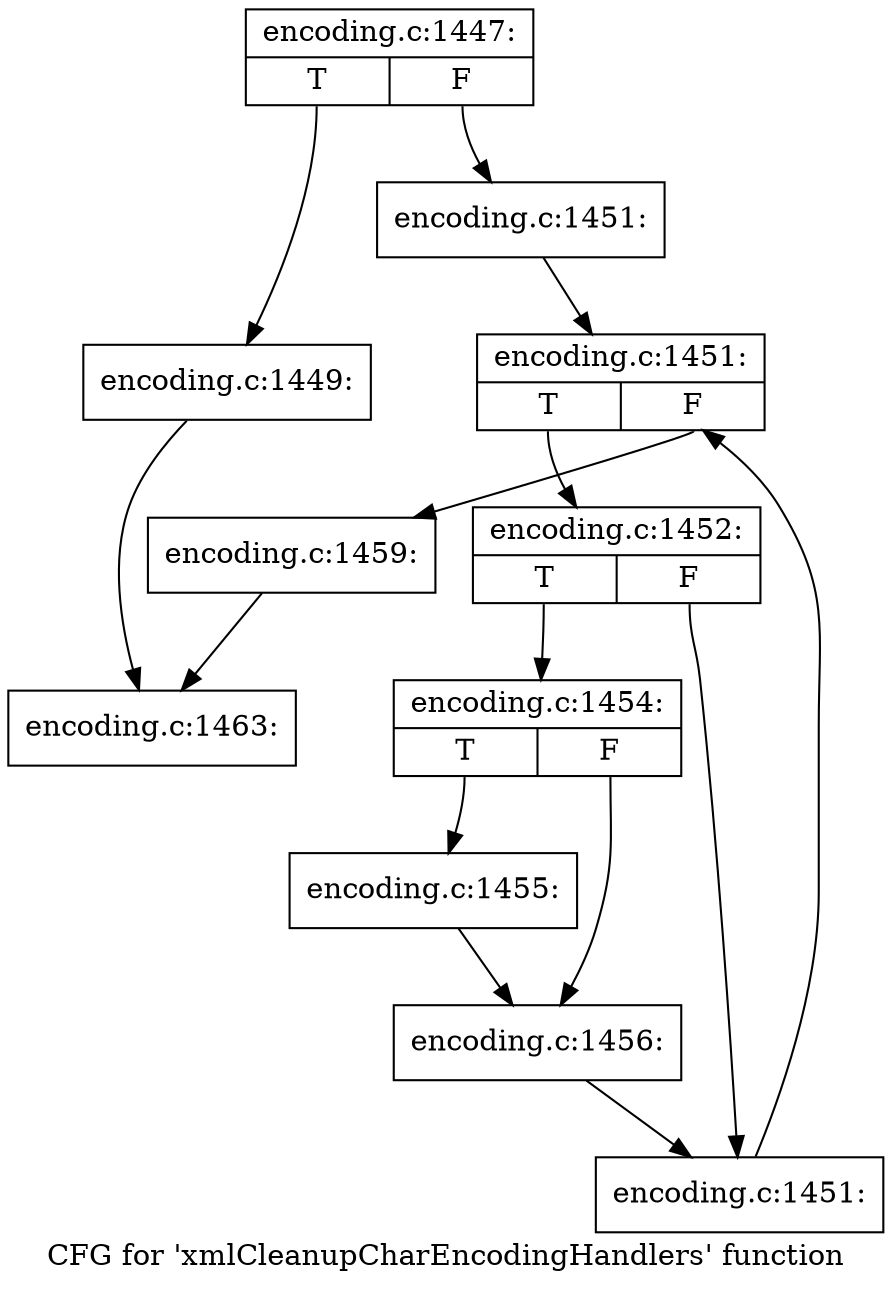 digraph "CFG for 'xmlCleanupCharEncodingHandlers' function" {
	label="CFG for 'xmlCleanupCharEncodingHandlers' function";

	Node0x469eb20 [shape=record,label="{encoding.c:1447:|{<s0>T|<s1>F}}"];
	Node0x469eb20:s0 -> Node0x46a02f0;
	Node0x469eb20:s1 -> Node0x4699e10;
	Node0x46a02f0 [shape=record,label="{encoding.c:1449:}"];
	Node0x46a02f0 -> Node0x4580c10;
	Node0x4699e10 [shape=record,label="{encoding.c:1451:}"];
	Node0x4699e10 -> Node0x46a1510;
	Node0x46a1510 [shape=record,label="{encoding.c:1451:|{<s0>T|<s1>F}}"];
	Node0x46a1510:s0 -> Node0x46a16c0;
	Node0x46a1510:s1 -> Node0x469a210;
	Node0x46a16c0 [shape=record,label="{encoding.c:1452:|{<s0>T|<s1>F}}"];
	Node0x46a16c0:s0 -> Node0x46326e0;
	Node0x46a16c0:s1 -> Node0x46a1960;
	Node0x46326e0 [shape=record,label="{encoding.c:1454:|{<s0>T|<s1>F}}"];
	Node0x46326e0:s0 -> Node0x46a1e50;
	Node0x46326e0:s1 -> Node0x46a1ea0;
	Node0x46a1e50 [shape=record,label="{encoding.c:1455:}"];
	Node0x46a1e50 -> Node0x46a1ea0;
	Node0x46a1ea0 [shape=record,label="{encoding.c:1456:}"];
	Node0x46a1ea0 -> Node0x46a1960;
	Node0x46a1960 [shape=record,label="{encoding.c:1451:}"];
	Node0x46a1960 -> Node0x46a1510;
	Node0x469a210 [shape=record,label="{encoding.c:1459:}"];
	Node0x469a210 -> Node0x4580c10;
	Node0x4580c10 [shape=record,label="{encoding.c:1463:}"];
}
